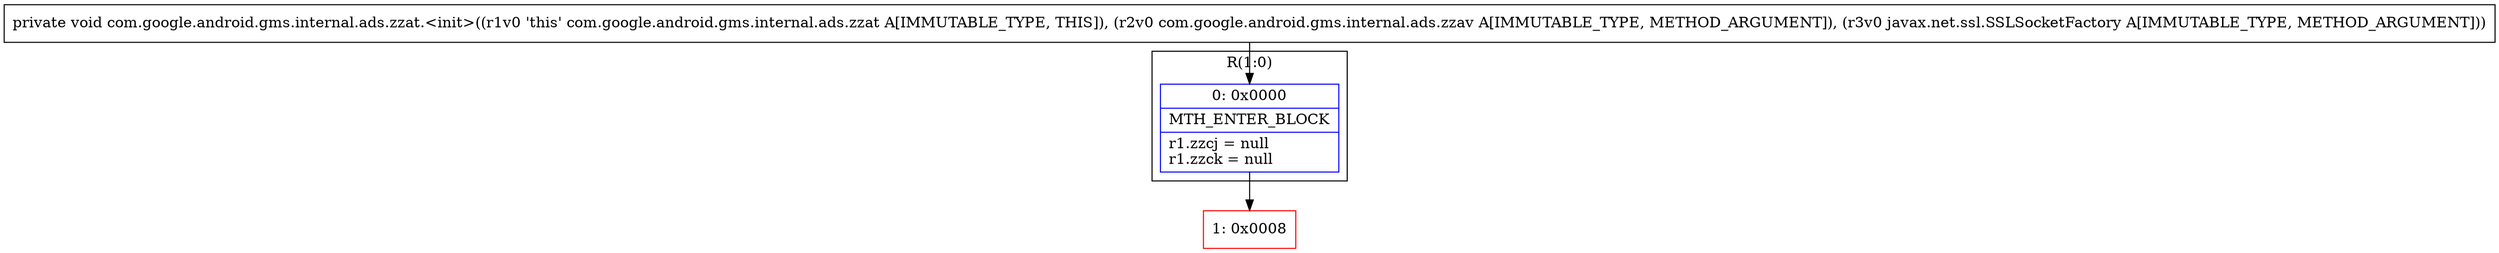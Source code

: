 digraph "CFG forcom.google.android.gms.internal.ads.zzat.\<init\>(Lcom\/google\/android\/gms\/internal\/ads\/zzav;Ljavax\/net\/ssl\/SSLSocketFactory;)V" {
subgraph cluster_Region_1436200357 {
label = "R(1:0)";
node [shape=record,color=blue];
Node_0 [shape=record,label="{0\:\ 0x0000|MTH_ENTER_BLOCK\l|r1.zzcj = null\lr1.zzck = null\l}"];
}
Node_1 [shape=record,color=red,label="{1\:\ 0x0008}"];
MethodNode[shape=record,label="{private void com.google.android.gms.internal.ads.zzat.\<init\>((r1v0 'this' com.google.android.gms.internal.ads.zzat A[IMMUTABLE_TYPE, THIS]), (r2v0 com.google.android.gms.internal.ads.zzav A[IMMUTABLE_TYPE, METHOD_ARGUMENT]), (r3v0 javax.net.ssl.SSLSocketFactory A[IMMUTABLE_TYPE, METHOD_ARGUMENT])) }"];
MethodNode -> Node_0;
Node_0 -> Node_1;
}

